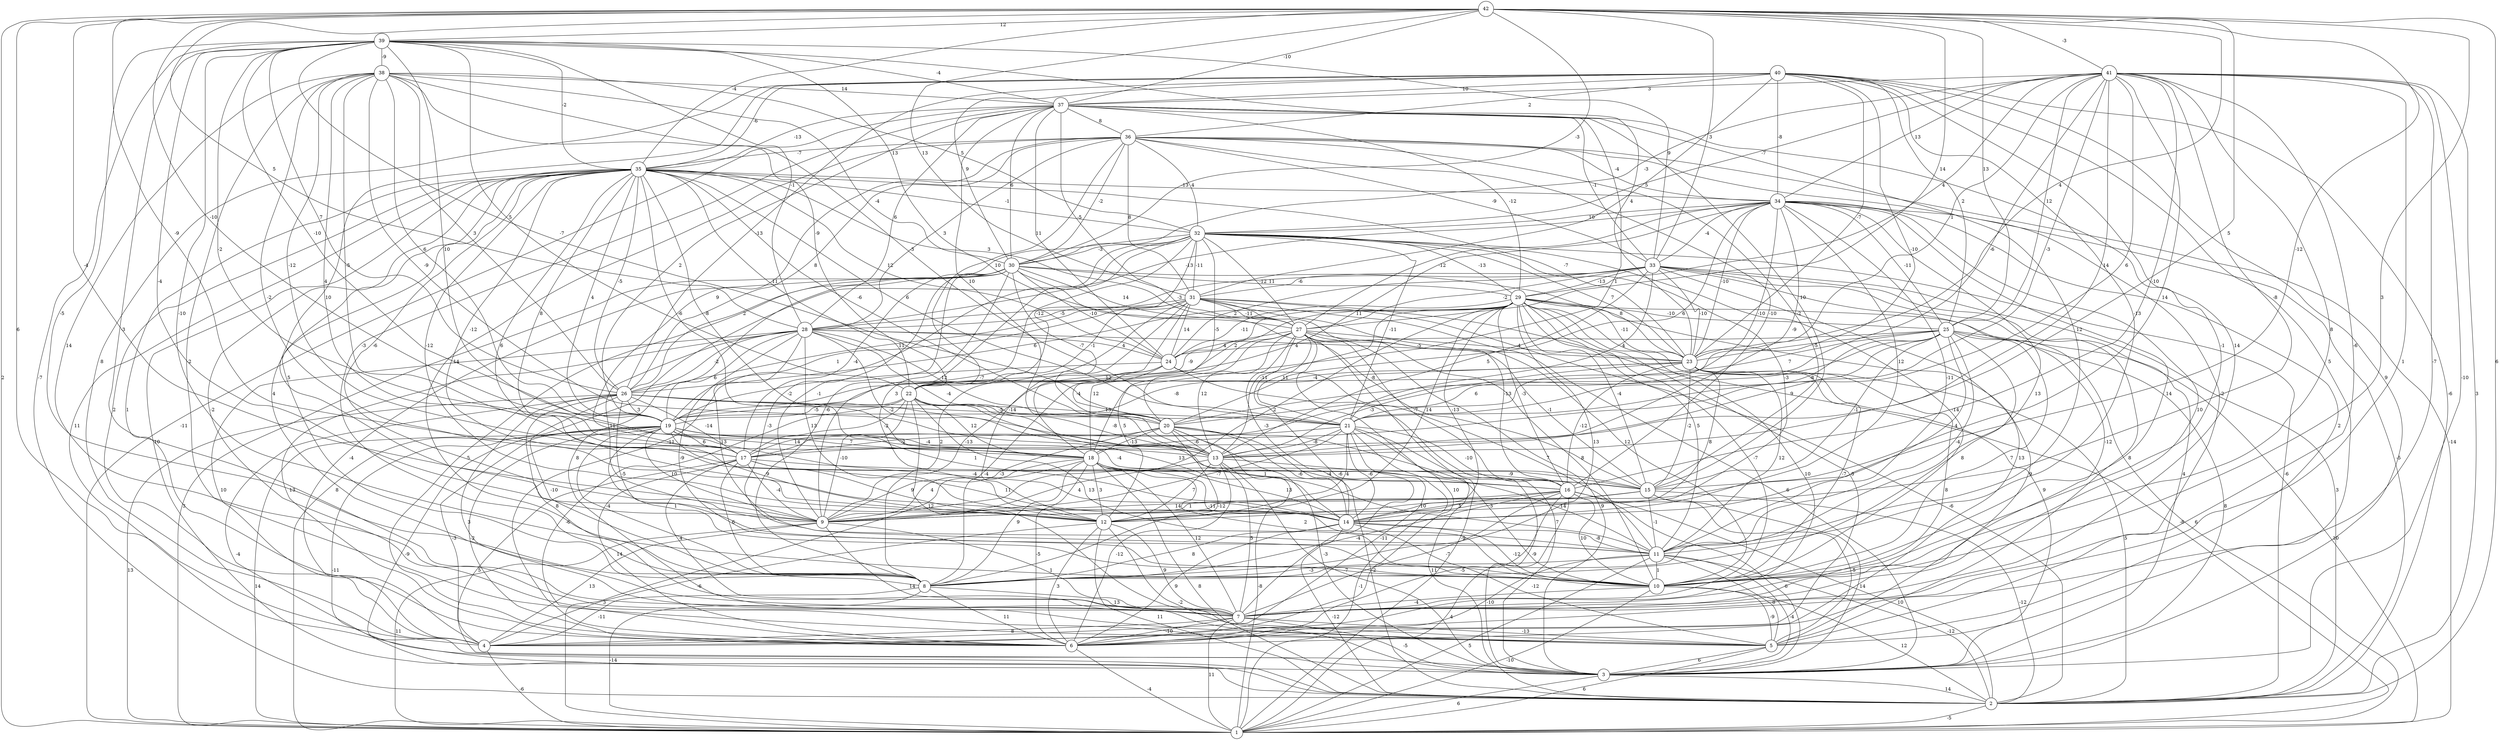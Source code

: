 graph { 
	 fontname="Helvetica,Arial,sans-serif" 
	 node [shape = circle]; 
	 42 -- 1 [label = "2"];
	 42 -- 2 [label = "6"];
	 42 -- 4 [label = "6"];
	 42 -- 10 [label = "3"];
	 42 -- 12 [label = "-4"];
	 42 -- 15 [label = "-12"];
	 42 -- 17 [label = "-9"];
	 42 -- 18 [label = "5"];
	 42 -- 19 [label = "-10"];
	 42 -- 23 [label = "4"];
	 42 -- 25 [label = "13"];
	 42 -- 27 [label = "14"];
	 42 -- 28 [label = "5"];
	 42 -- 30 [label = "-3"];
	 42 -- 31 [label = "13"];
	 42 -- 33 [label = "3"];
	 42 -- 35 [label = "-4"];
	 42 -- 37 [label = "-10"];
	 42 -- 39 [label = "12"];
	 42 -- 41 [label = "-3"];
	 41 -- 2 [label = "3"];
	 41 -- 3 [label = "-10"];
	 41 -- 4 [label = "1"];
	 41 -- 6 [label = "-7"];
	 41 -- 7 [label = "-6"];
	 41 -- 9 [label = "14"];
	 41 -- 10 [label = "8"];
	 41 -- 12 [label = "-8"];
	 41 -- 13 [label = "14"];
	 41 -- 16 [label = "-10"];
	 41 -- 17 [label = "6"];
	 41 -- 20 [label = "-6"];
	 41 -- 21 [label = "-3"];
	 41 -- 23 [label = "1"];
	 41 -- 25 [label = "12"];
	 41 -- 29 [label = "4"];
	 41 -- 30 [label = "-3"];
	 41 -- 32 [label = "-7"];
	 41 -- 34 [label = "13"];
	 41 -- 37 [label = "3"];
	 40 -- 2 [label = "-6"];
	 40 -- 3 [label = "9"];
	 40 -- 4 [label = "8"];
	 40 -- 5 [label = "5"];
	 40 -- 7 [label = "14"];
	 40 -- 9 [label = "10"];
	 40 -- 11 [label = "-13"];
	 40 -- 20 [label = "-10"];
	 40 -- 23 [label = "-7"];
	 40 -- 25 [label = "2"];
	 40 -- 26 [label = "-13"];
	 40 -- 30 [label = "9"];
	 40 -- 31 [label = "5"];
	 40 -- 34 [label = "-8"];
	 40 -- 35 [label = "-6"];
	 40 -- 36 [label = "2"];
	 40 -- 37 [label = "10"];
	 39 -- 2 [label = "-7"];
	 39 -- 7 [label = "-3"];
	 39 -- 8 [label = "-5"];
	 39 -- 9 [label = "-4"];
	 39 -- 10 [label = "-10"];
	 39 -- 13 [label = "-2"];
	 39 -- 18 [label = "10"];
	 39 -- 19 [label = "-10"];
	 39 -- 21 [label = "-7"];
	 39 -- 22 [label = "5"];
	 39 -- 23 [label = "4"];
	 39 -- 26 [label = "7"];
	 39 -- 28 [label = "-1"];
	 39 -- 30 [label = "13"];
	 39 -- 33 [label = "9"];
	 39 -- 35 [label = "-2"];
	 39 -- 37 [label = "-4"];
	 39 -- 38 [label = "-9"];
	 38 -- 5 [label = "-2"];
	 38 -- 7 [label = "14"];
	 38 -- 13 [label = "-9"];
	 38 -- 14 [label = "-2"];
	 38 -- 15 [label = "4"];
	 38 -- 17 [label = "-12"];
	 38 -- 18 [label = "-5"];
	 38 -- 19 [label = "6"];
	 38 -- 21 [label = "-3"];
	 38 -- 22 [label = "-9"];
	 38 -- 26 [label = "3"];
	 38 -- 27 [label = "-4"];
	 38 -- 32 [label = "5"];
	 38 -- 37 [label = "14"];
	 37 -- 1 [label = "-11"];
	 37 -- 8 [label = "-3"];
	 37 -- 10 [label = "-1"];
	 37 -- 11 [label = "12"];
	 37 -- 13 [label = "10"];
	 37 -- 15 [label = "10"];
	 37 -- 18 [label = "1"];
	 37 -- 19 [label = "2"];
	 37 -- 24 [label = "11"];
	 37 -- 27 [label = "-5"];
	 37 -- 28 [label = "6"];
	 37 -- 29 [label = "-12"];
	 37 -- 30 [label = "6"];
	 37 -- 33 [label = "-1"];
	 37 -- 35 [label = "-13"];
	 37 -- 36 [label = "8"];
	 36 -- 1 [label = "-14"];
	 36 -- 5 [label = "-2"];
	 36 -- 8 [label = "14"];
	 36 -- 15 [label = "-2"];
	 36 -- 16 [label = "-10"];
	 36 -- 17 [label = "9"];
	 36 -- 22 [label = "10"];
	 36 -- 26 [label = "8"];
	 36 -- 28 [label = "3"];
	 36 -- 30 [label = "-2"];
	 36 -- 31 [label = "8"];
	 36 -- 32 [label = "4"];
	 36 -- 33 [label = "-9"];
	 36 -- 34 [label = "-4"];
	 36 -- 35 [label = "-7"];
	 35 -- 2 [label = "10"];
	 35 -- 3 [label = "11"];
	 35 -- 4 [label = "2"];
	 35 -- 5 [label = "-2"];
	 35 -- 6 [label = "1"];
	 35 -- 7 [label = "4"];
	 35 -- 8 [label = "5"];
	 35 -- 9 [label = "-6"];
	 35 -- 12 [label = "-12"];
	 35 -- 13 [label = "-8"];
	 35 -- 14 [label = "6"];
	 35 -- 16 [label = "-12"];
	 35 -- 17 [label = "8"];
	 35 -- 18 [label = "-6"];
	 35 -- 19 [label = "4"];
	 35 -- 20 [label = "-6"];
	 35 -- 21 [label = "6"];
	 35 -- 22 [label = "11"];
	 35 -- 23 [label = "-7"];
	 35 -- 24 [label = "12"];
	 35 -- 26 [label = "-5"];
	 35 -- 27 [label = "3"];
	 35 -- 32 [label = "-1"];
	 35 -- 34 [label = "-13"];
	 34 -- 2 [label = "-5"];
	 34 -- 5 [label = "2"];
	 34 -- 7 [label = "10"];
	 34 -- 8 [label = "13"];
	 34 -- 10 [label = "14"];
	 34 -- 11 [label = "-11"];
	 34 -- 13 [label = "-9"];
	 34 -- 14 [label = "12"];
	 34 -- 19 [label = "11"];
	 34 -- 20 [label = "6"];
	 34 -- 21 [label = "-10"];
	 34 -- 23 [label = "-10"];
	 34 -- 25 [label = "-11"];
	 34 -- 27 [label = "-12"];
	 34 -- 28 [label = "-13"];
	 34 -- 32 [label = "10"];
	 34 -- 33 [label = "-4"];
	 33 -- 2 [label = "3"];
	 33 -- 3 [label = "4"];
	 33 -- 5 [label = "8"];
	 33 -- 6 [label = "13"];
	 33 -- 7 [label = "-12"];
	 33 -- 13 [label = "5"];
	 33 -- 21 [label = "4"];
	 33 -- 23 [label = "-10"];
	 33 -- 24 [label = "2"];
	 33 -- 27 [label = "-2"];
	 33 -- 28 [label = "-3"];
	 33 -- 29 [label = "-13"];
	 33 -- 31 [label = "-6"];
	 32 -- 1 [label = "8"];
	 32 -- 2 [label = "-6"];
	 32 -- 6 [label = "-11"];
	 32 -- 8 [label = "-6"];
	 32 -- 9 [label = "-7"];
	 32 -- 10 [label = "-14"];
	 32 -- 14 [label = "-3"];
	 32 -- 20 [label = "-5"];
	 32 -- 21 [label = "-11"];
	 32 -- 22 [label = "-12"];
	 32 -- 23 [label = "7"];
	 32 -- 26 [label = "2"];
	 32 -- 27 [label = "-12"];
	 32 -- 29 [label = "-13"];
	 32 -- 30 [label = "-3"];
	 32 -- 31 [label = "-11"];
	 31 -- 1 [label = "-8"];
	 31 -- 2 [label = "-6"];
	 31 -- 3 [label = "6"];
	 31 -- 8 [label = "2"];
	 31 -- 10 [label = "12"];
	 31 -- 12 [label = "-14"];
	 31 -- 16 [label = "-13"];
	 31 -- 18 [label = "12"];
	 31 -- 19 [label = "1"];
	 31 -- 22 [label = "-1"];
	 31 -- 24 [label = "14"];
	 31 -- 26 [label = "11"];
	 31 -- 27 [label = "-11"];
	 31 -- 28 [label = "-5"];
	 30 -- 1 [label = "3"];
	 30 -- 4 [label = "-4"];
	 30 -- 5 [label = "8"];
	 30 -- 6 [label = "5"];
	 30 -- 9 [label = "-1"];
	 30 -- 10 [label = "-3"];
	 30 -- 12 [label = "3"];
	 30 -- 15 [label = "-8"];
	 30 -- 17 [label = "-4"];
	 30 -- 20 [label = "-7"];
	 30 -- 23 [label = "8"];
	 30 -- 24 [label = "-10"];
	 30 -- 27 [label = "14"];
	 30 -- 29 [label = "11"];
	 29 -- 1 [label = "6"];
	 29 -- 3 [label = "9"];
	 29 -- 4 [label = "10"];
	 29 -- 5 [label = "9"];
	 29 -- 6 [label = "3"];
	 29 -- 7 [label = "-7"];
	 29 -- 8 [label = "13"];
	 29 -- 9 [label = "2"];
	 29 -- 11 [label = "5"];
	 29 -- 12 [label = "14"];
	 29 -- 13 [label = "-11"];
	 29 -- 14 [label = "-13"];
	 29 -- 15 [label = "-4"];
	 29 -- 16 [label = "-3"];
	 29 -- 19 [label = "-9"];
	 29 -- 22 [label = "2"];
	 29 -- 23 [label = "-11"];
	 29 -- 24 [label = "-11"];
	 29 -- 25 [label = "-10"];
	 29 -- 26 [label = "6"];
	 28 -- 4 [label = "10"];
	 28 -- 6 [label = "13"];
	 28 -- 9 [label = "11"];
	 28 -- 10 [label = "-9"];
	 28 -- 11 [label = "13"];
	 28 -- 12 [label = "13"];
	 28 -- 13 [label = "-4"];
	 28 -- 15 [label = "-2"];
	 28 -- 19 [label = "6"];
	 28 -- 20 [label = "12"];
	 28 -- 23 [label = "-5"];
	 28 -- 24 [label = "4"];
	 28 -- 26 [label = "-2"];
	 27 -- 1 [label = "-9"];
	 27 -- 3 [label = "9"];
	 27 -- 6 [label = "10"];
	 27 -- 7 [label = "-6"];
	 27 -- 10 [label = "8"];
	 27 -- 12 [label = "5"];
	 27 -- 13 [label = "12"];
	 27 -- 14 [label = "-3"];
	 27 -- 15 [label = "-1"];
	 27 -- 16 [label = "-7"];
	 27 -- 18 [label = "12"];
	 27 -- 21 [label = "11"];
	 27 -- 23 [label = "-4"];
	 27 -- 24 [label = "4"];
	 26 -- 1 [label = "13"];
	 26 -- 2 [label = "-4"];
	 26 -- 5 [label = "3"];
	 26 -- 7 [label = "8"];
	 26 -- 8 [label = "-10"];
	 26 -- 11 [label = "-5"];
	 26 -- 14 [label = "1"];
	 26 -- 17 [label = "-14"];
	 26 -- 19 [label = "3"];
	 26 -- 20 [label = "-5"];
	 26 -- 21 [label = "13"];
	 25 -- 1 [label = "10"];
	 25 -- 3 [label = "8"];
	 25 -- 8 [label = "8"];
	 25 -- 10 [label = "7"];
	 25 -- 11 [label = "-4"];
	 25 -- 13 [label = "9"];
	 25 -- 14 [label = "4"];
	 25 -- 15 [label = "-1"];
	 25 -- 17 [label = "6"];
	 25 -- 21 [label = "-8"];
	 25 -- 22 [label = "7"];
	 25 -- 23 [label = "-5"];
	 25 -- 24 [label = "4"];
	 24 -- 3 [label = "7"];
	 24 -- 8 [label = "-4"];
	 24 -- 9 [label = "-13"];
	 24 -- 11 [label = "7"];
	 24 -- 19 [label = "-2"];
	 24 -- 20 [label = "-4"];
	 23 -- 2 [label = "5"];
	 23 -- 7 [label = "8"];
	 23 -- 10 [label = "-7"];
	 23 -- 11 [label = "12"];
	 23 -- 12 [label = "8"];
	 23 -- 13 [label = "-3"];
	 23 -- 15 [label = "-2"];
	 23 -- 16 [label = "-12"];
	 23 -- 19 [label = "-8"];
	 23 -- 22 [label = "-4"];
	 22 -- 6 [label = "-6"];
	 22 -- 7 [label = "12"];
	 22 -- 9 [label = "-10"];
	 22 -- 10 [label = "13"];
	 22 -- 11 [label = "1"];
	 22 -- 13 [label = "-8"];
	 22 -- 14 [label = "13"];
	 22 -- 17 [label = "-2"];
	 22 -- 18 [label = "12"];
	 22 -- 19 [label = "-5"];
	 21 -- 1 [label = "-1"];
	 21 -- 2 [label = "11"];
	 21 -- 3 [label = "-9"];
	 21 -- 4 [label = "-11"];
	 21 -- 9 [label = "-7"];
	 21 -- 12 [label = "4"];
	 21 -- 13 [label = "-8"];
	 21 -- 14 [label = "-6"];
	 21 -- 16 [label = "-10"];
	 21 -- 17 [label = "-2"];
	 20 -- 1 [label = "-8"];
	 20 -- 2 [label = "-2"];
	 20 -- 3 [label = "-3"];
	 20 -- 8 [label = "-12"];
	 20 -- 9 [label = "-3"];
	 20 -- 10 [label = "3"];
	 20 -- 13 [label = "-6"];
	 20 -- 14 [label = "-6"];
	 20 -- 17 [label = "14"];
	 20 -- 18 [label = "-13"];
	 19 -- 1 [label = "14"];
	 19 -- 2 [label = "-11"];
	 19 -- 3 [label = "-9"];
	 19 -- 4 [label = "-3"];
	 19 -- 6 [label = "-2"];
	 19 -- 8 [label = "-4"];
	 19 -- 9 [label = "10"];
	 19 -- 10 [label = "1"];
	 19 -- 12 [label = "9"];
	 19 -- 13 [label = "-4"];
	 19 -- 14 [label = "-4"];
	 19 -- 15 [label = "-4"];
	 19 -- 17 [label = "6"];
	 19 -- 18 [label = "7"];
	 18 -- 1 [label = "3"];
	 18 -- 2 [label = "8"];
	 18 -- 6 [label = "-5"];
	 18 -- 7 [label = "12"];
	 18 -- 8 [label = "9"];
	 18 -- 9 [label = "4"];
	 18 -- 10 [label = "2"];
	 18 -- 11 [label = "-11"];
	 18 -- 12 [label = "3"];
	 18 -- 14 [label = "13"];
	 18 -- 16 [label = "-4"];
	 17 -- 3 [label = "5"];
	 17 -- 6 [label = "14"];
	 17 -- 7 [label = "4"];
	 17 -- 8 [label = "6"];
	 17 -- 9 [label = "-4"];
	 17 -- 12 [label = "9"];
	 17 -- 14 [label = "11"];
	 17 -- 15 [label = "-9"];
	 16 -- 1 [label = "4"];
	 16 -- 2 [label = "10"];
	 16 -- 3 [label = "6"];
	 16 -- 6 [label = "-5"];
	 16 -- 7 [label = "-7"];
	 16 -- 8 [label = "-4"];
	 16 -- 9 [label = "14"];
	 16 -- 10 [label = "10"];
	 16 -- 14 [label = "5"];
	 15 -- 2 [label = "-12"];
	 15 -- 3 [label = "14"];
	 15 -- 5 [label = "-5"];
	 15 -- 9 [label = "1"];
	 15 -- 11 [label = "-1"];
	 15 -- 12 [label = "10"];
	 14 -- 2 [label = "-12"];
	 14 -- 5 [label = "-12"];
	 14 -- 6 [label = "9"];
	 14 -- 8 [label = "8"];
	 14 -- 10 [label = "-12"];
	 14 -- 11 [label = "-8"];
	 13 -- 3 [label = "-7"];
	 13 -- 6 [label = "-12"];
	 13 -- 7 [label = "5"];
	 13 -- 9 [label = "4"];
	 13 -- 11 [label = "14"];
	 13 -- 12 [label = "7"];
	 12 -- 2 [label = "11"];
	 12 -- 3 [label = "-2"];
	 12 -- 4 [label = "-6"];
	 12 -- 6 [label = "3"];
	 12 -- 7 [label = "9"];
	 11 -- 1 [label = "5"];
	 11 -- 2 [label = "-12"];
	 11 -- 3 [label = "-4"];
	 11 -- 5 [label = "8"];
	 11 -- 6 [label = "-10"];
	 11 -- 8 [label = "-3"];
	 11 -- 10 [label = "1"];
	 10 -- 1 [label = "-10"];
	 10 -- 2 [label = "12"];
	 10 -- 5 [label = "-9"];
	 10 -- 7 [label = "-4"];
	 9 -- 1 [label = "11"];
	 9 -- 4 [label = "13"];
	 9 -- 5 [label = "14"];
	 9 -- 7 [label = "1"];
	 8 -- 1 [label = "-14"];
	 8 -- 4 [label = "-11"];
	 8 -- 6 [label = "11"];
	 8 -- 7 [label = "13"];
	 7 -- 1 [label = "11"];
	 7 -- 3 [label = "-5"];
	 7 -- 4 [label = "8"];
	 7 -- 5 [label = "-13"];
	 7 -- 6 [label = "-10"];
	 6 -- 1 [label = "-4"];
	 5 -- 1 [label = "6"];
	 5 -- 3 [label = "6"];
	 4 -- 1 [label = "-6"];
	 3 -- 1 [label = "6"];
	 3 -- 2 [label = "14"];
	 2 -- 1 [label = "-5"];
	 1;
	 2;
	 3;
	 4;
	 5;
	 6;
	 7;
	 8;
	 9;
	 10;
	 11;
	 12;
	 13;
	 14;
	 15;
	 16;
	 17;
	 18;
	 19;
	 20;
	 21;
	 22;
	 23;
	 24;
	 25;
	 26;
	 27;
	 28;
	 29;
	 30;
	 31;
	 32;
	 33;
	 34;
	 35;
	 36;
	 37;
	 38;
	 39;
	 40;
	 41;
	 42;
}
